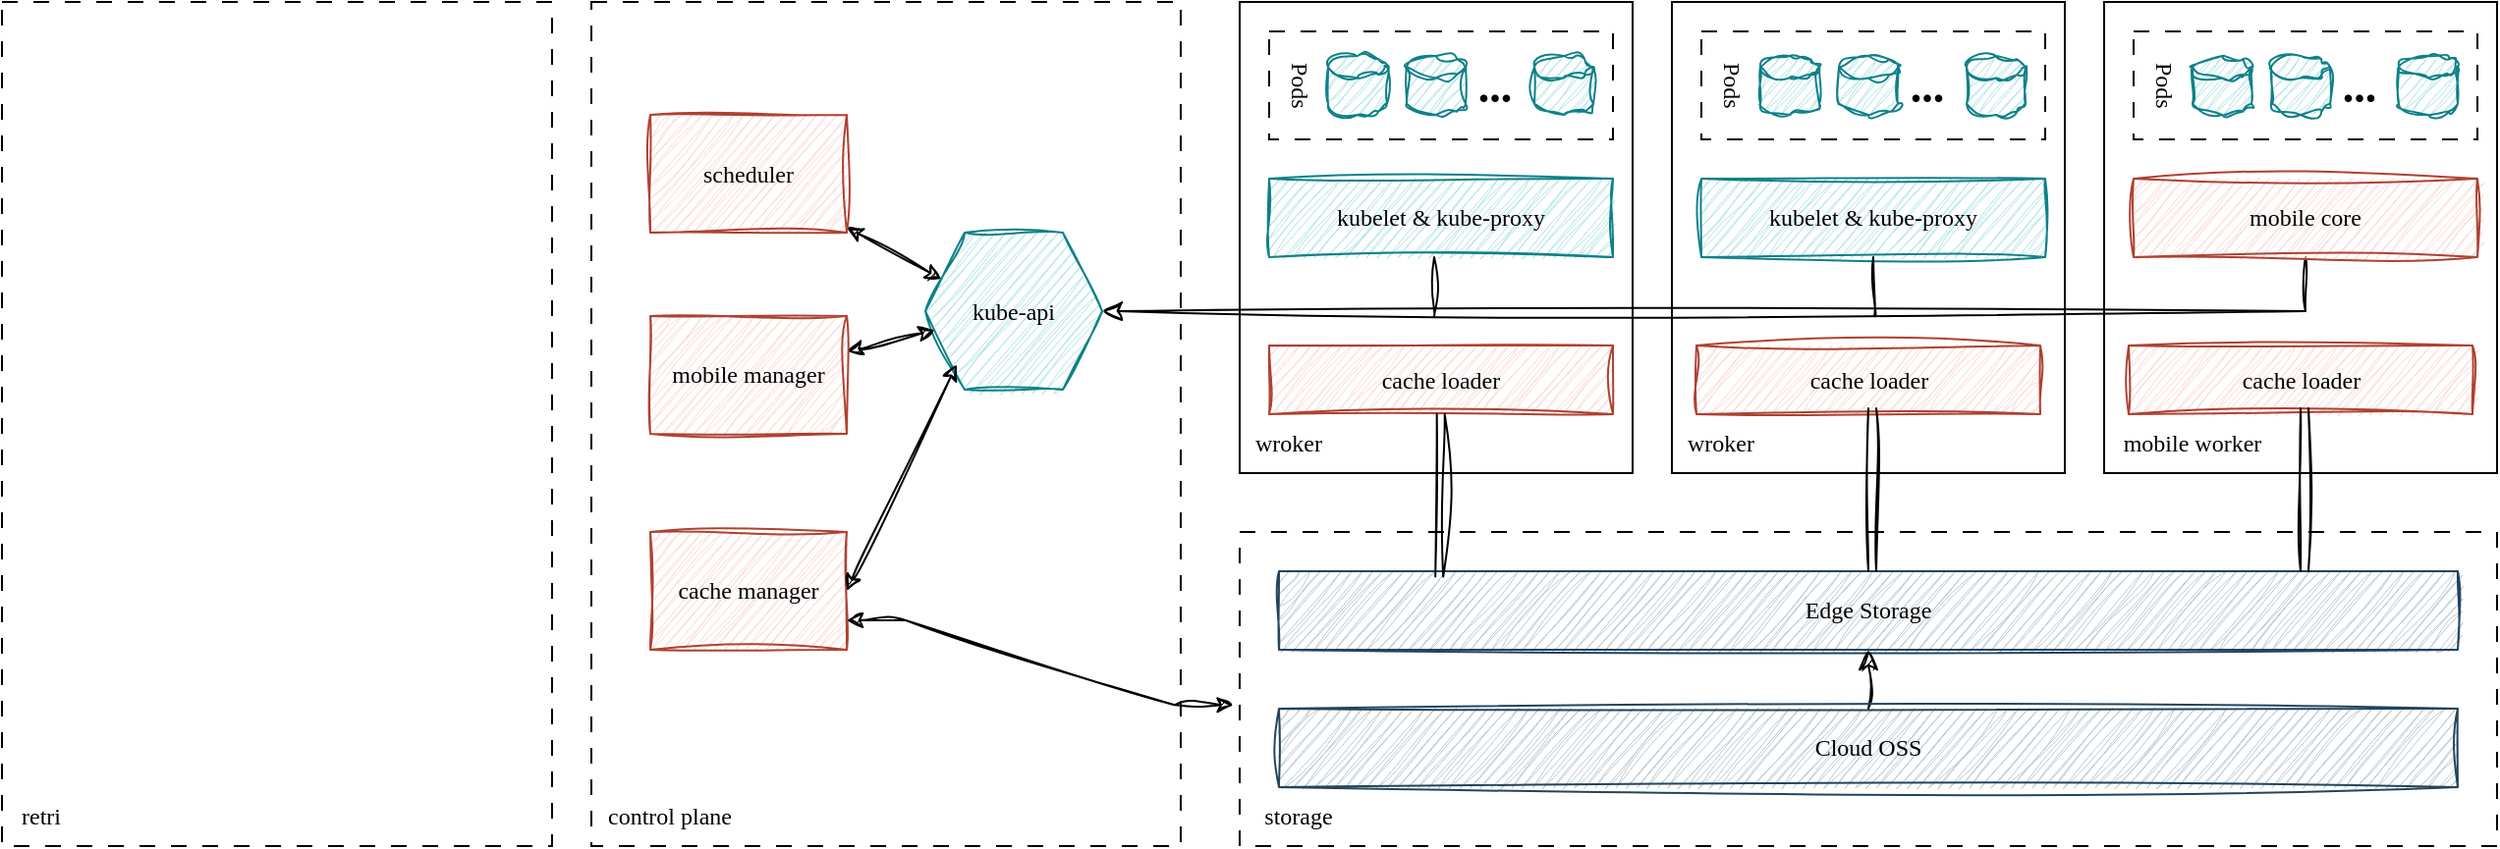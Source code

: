 <mxfile version="26.2.14">
  <diagram name="第 1 页" id="1RJ0WHH1Grk9KFzHiL9v">
    <mxGraphModel dx="1554" dy="882" grid="1" gridSize="10" guides="1" tooltips="1" connect="1" arrows="1" fold="1" page="1" pageScale="1" pageWidth="827" pageHeight="1169" math="0" shadow="0">
      <root>
        <mxCell id="0" />
        <mxCell id="1" parent="0" />
        <mxCell id="AqevQCCf0CBJSamrauh9-11" value="" style="rounded=0;whiteSpace=wrap;html=1;fillColor=none;fontFamily=Comic Sans MS;" vertex="1" parent="1">
          <mxGeometry x="790" y="450" width="200" height="240" as="geometry" />
        </mxCell>
        <mxCell id="AqevQCCf0CBJSamrauh9-20" value="" style="rounded=0;whiteSpace=wrap;html=1;fillColor=none;strokeColor=default;dashed=1;dashPattern=8 8;fontFamily=Comic Sans MS;" vertex="1" parent="1">
          <mxGeometry x="805" y="465" width="175" height="55" as="geometry" />
        </mxCell>
        <mxCell id="AqevQCCf0CBJSamrauh9-2" value="" style="rounded=0;whiteSpace=wrap;html=1;fillColor=none;strokeColor=default;dashed=1;dashPattern=8 8;fontFamily=Comic Sans MS;" vertex="1" parent="1">
          <mxGeometry x="160" y="450" width="280" height="430" as="geometry" />
        </mxCell>
        <mxCell id="AqevQCCf0CBJSamrauh9-4" value="retri" style="text;html=1;align=center;verticalAlign=middle;whiteSpace=wrap;rounded=0;fontFamily=Comic Sans MS;" vertex="1" parent="1">
          <mxGeometry x="160" y="850" width="40" height="30" as="geometry" />
        </mxCell>
        <mxCell id="AqevQCCf0CBJSamrauh9-5" value="" style="rounded=0;whiteSpace=wrap;html=1;fillColor=none;strokeColor=default;dashed=1;dashPattern=8 8;fontFamily=Comic Sans MS;" vertex="1" parent="1">
          <mxGeometry x="460" y="450" width="300" height="430" as="geometry" />
        </mxCell>
        <mxCell id="AqevQCCf0CBJSamrauh9-6" value="control plane" style="text;html=1;align=center;verticalAlign=middle;whiteSpace=wrap;rounded=0;fontFamily=Comic Sans MS;" vertex="1" parent="1">
          <mxGeometry x="460" y="850" width="80" height="30" as="geometry" />
        </mxCell>
        <mxCell id="AqevQCCf0CBJSamrauh9-8" value="" style="rounded=0;whiteSpace=wrap;html=1;fillColor=none;strokeColor=default;dashed=1;dashPattern=8 8;fontFamily=Comic Sans MS;" vertex="1" parent="1">
          <mxGeometry x="790" y="720" width="640" height="160" as="geometry" />
        </mxCell>
        <mxCell id="AqevQCCf0CBJSamrauh9-10" value="storage" style="text;html=1;align=center;verticalAlign=middle;whiteSpace=wrap;rounded=0;fontFamily=Comic Sans MS;" vertex="1" parent="1">
          <mxGeometry x="790" y="850" width="60" height="30" as="geometry" />
        </mxCell>
        <mxCell id="AqevQCCf0CBJSamrauh9-15" value="" style="shape=cylinder3;whiteSpace=wrap;html=1;boundedLbl=1;backgroundOutline=1;size=5.6;sketch=1;curveFitting=1;jiggle=2;fillColor=#b0e3e6;strokeColor=#0e8088;fontFamily=Comic Sans MS;" vertex="1" parent="1">
          <mxGeometry x="835" y="477.5" width="30" height="30" as="geometry" />
        </mxCell>
        <mxCell id="AqevQCCf0CBJSamrauh9-18" value="" style="shape=cylinder3;whiteSpace=wrap;html=1;boundedLbl=1;backgroundOutline=1;size=5.6;sketch=1;curveFitting=1;jiggle=2;fillColor=#b0e3e6;strokeColor=#0e8088;fontFamily=Comic Sans MS;" vertex="1" parent="1">
          <mxGeometry x="940" y="477.5" width="30" height="30" as="geometry" />
        </mxCell>
        <mxCell id="AqevQCCf0CBJSamrauh9-19" value="" style="shape=cylinder3;whiteSpace=wrap;html=1;boundedLbl=1;backgroundOutline=1;size=5.6;sketch=1;curveFitting=1;jiggle=2;fillColor=#b0e3e6;strokeColor=#0e8088;fontFamily=Comic Sans MS;" vertex="1" parent="1">
          <mxGeometry x="875" y="477.5" width="30" height="30" as="geometry" />
        </mxCell>
        <mxCell id="AqevQCCf0CBJSamrauh9-22" value="Pods" style="text;html=1;align=center;verticalAlign=middle;whiteSpace=wrap;rounded=0;direction=south;flipV=1;flipH=0;textDirection=vertical-lr;fontFamily=Comic Sans MS;" vertex="1" parent="1">
          <mxGeometry x="805" y="465" width="30" height="55" as="geometry" />
        </mxCell>
        <mxCell id="AqevQCCf0CBJSamrauh9-23" value="&lt;font style=&quot;font-size: 23px;&quot;&gt;&lt;b&gt;...&lt;/b&gt;&lt;/font&gt;" style="text;html=1;align=center;verticalAlign=middle;whiteSpace=wrap;rounded=0;fontFamily=Comic Sans MS;" vertex="1" parent="1">
          <mxGeometry x="890" y="477.5" width="60" height="30" as="geometry" />
        </mxCell>
        <mxCell id="AqevQCCf0CBJSamrauh9-24" value="wroker" style="text;html=1;align=center;verticalAlign=middle;whiteSpace=wrap;rounded=0;fontFamily=Comic Sans MS;" vertex="1" parent="1">
          <mxGeometry x="790" y="660" width="50" height="30" as="geometry" />
        </mxCell>
        <mxCell id="AqevQCCf0CBJSamrauh9-25" value="kubelet &amp;amp; kube-proxy" style="rounded=0;whiteSpace=wrap;html=1;sketch=1;curveFitting=1;jiggle=2;fillColor=#b0e3e6;strokeColor=#0e8088;fontFamily=Comic Sans MS;" vertex="1" parent="1">
          <mxGeometry x="805" y="540" width="175" height="40" as="geometry" />
        </mxCell>
        <mxCell id="AqevQCCf0CBJSamrauh9-27" style="edgeStyle=orthogonalEdgeStyle;rounded=0;orthogonalLoop=1;jettySize=auto;html=1;fontSize=12;startSize=8;endSize=8;sketch=1;curveFitting=1;jiggle=2;entryX=0.5;entryY=1;entryDx=0;entryDy=0;startArrow=classic;startFill=0;endArrow=none;fontFamily=Comic Sans MS;" edge="1" parent="1" source="AqevQCCf0CBJSamrauh9-26" target="AqevQCCf0CBJSamrauh9-45">
          <mxGeometry relative="1" as="geometry">
            <mxPoint x="1490" y="620" as="targetPoint" />
          </mxGeometry>
        </mxCell>
        <mxCell id="AqevQCCf0CBJSamrauh9-26" value="kube-api" style="shape=hexagon;perimeter=hexagonPerimeter2;whiteSpace=wrap;html=1;fixedSize=1;sketch=1;curveFitting=1;jiggle=2;fillColor=#b0e3e6;strokeColor=#0e8088;fontFamily=Comic Sans MS;" vertex="1" parent="1">
          <mxGeometry x="630" y="567.5" width="90" height="80" as="geometry" />
        </mxCell>
        <mxCell id="AqevQCCf0CBJSamrauh9-28" value="" style="rounded=0;whiteSpace=wrap;html=1;fillColor=none;fontFamily=Comic Sans MS;" vertex="1" parent="1">
          <mxGeometry x="1010" y="450" width="200" height="240" as="geometry" />
        </mxCell>
        <mxCell id="AqevQCCf0CBJSamrauh9-29" value="" style="rounded=0;whiteSpace=wrap;html=1;fillColor=none;strokeColor=default;dashed=1;dashPattern=8 8;fontFamily=Comic Sans MS;" vertex="1" parent="1">
          <mxGeometry x="1025" y="465" width="175" height="55" as="geometry" />
        </mxCell>
        <mxCell id="AqevQCCf0CBJSamrauh9-30" value="" style="shape=cylinder3;whiteSpace=wrap;html=1;boundedLbl=1;backgroundOutline=1;size=5.6;sketch=1;curveFitting=1;jiggle=2;fillColor=#b0e3e6;strokeColor=#0e8088;fontFamily=Comic Sans MS;" vertex="1" parent="1">
          <mxGeometry x="1055" y="477.5" width="30" height="30" as="geometry" />
        </mxCell>
        <mxCell id="AqevQCCf0CBJSamrauh9-31" value="" style="shape=cylinder3;whiteSpace=wrap;html=1;boundedLbl=1;backgroundOutline=1;size=5.6;sketch=1;curveFitting=1;jiggle=2;fillColor=#b0e3e6;strokeColor=#0e8088;fontFamily=Comic Sans MS;" vertex="1" parent="1">
          <mxGeometry x="1160" y="477.5" width="30" height="30" as="geometry" />
        </mxCell>
        <mxCell id="AqevQCCf0CBJSamrauh9-32" value="" style="shape=cylinder3;whiteSpace=wrap;html=1;boundedLbl=1;backgroundOutline=1;size=5.6;sketch=1;curveFitting=1;jiggle=2;fillColor=#b0e3e6;strokeColor=#0e8088;fontFamily=Comic Sans MS;" vertex="1" parent="1">
          <mxGeometry x="1095" y="477.5" width="30" height="30" as="geometry" />
        </mxCell>
        <mxCell id="AqevQCCf0CBJSamrauh9-33" value="Pods" style="text;html=1;align=center;verticalAlign=middle;whiteSpace=wrap;rounded=0;direction=south;flipV=1;flipH=0;textDirection=vertical-lr;fontFamily=Comic Sans MS;" vertex="1" parent="1">
          <mxGeometry x="1025" y="465" width="30" height="55" as="geometry" />
        </mxCell>
        <mxCell id="AqevQCCf0CBJSamrauh9-34" value="&lt;font style=&quot;font-size: 23px;&quot;&gt;&lt;b&gt;...&lt;/b&gt;&lt;/font&gt;" style="text;html=1;align=center;verticalAlign=middle;whiteSpace=wrap;rounded=0;fontFamily=Comic Sans MS;" vertex="1" parent="1">
          <mxGeometry x="1110" y="477.5" width="60" height="30" as="geometry" />
        </mxCell>
        <mxCell id="AqevQCCf0CBJSamrauh9-35" value="wroker" style="text;html=1;align=center;verticalAlign=middle;whiteSpace=wrap;rounded=0;fontFamily=Comic Sans MS;" vertex="1" parent="1">
          <mxGeometry x="1010" y="660" width="50" height="30" as="geometry" />
        </mxCell>
        <mxCell id="AqevQCCf0CBJSamrauh9-36" value="kubelet &amp;amp; kube-proxy" style="rounded=0;whiteSpace=wrap;html=1;sketch=1;curveFitting=1;jiggle=2;fillColor=#b0e3e6;strokeColor=#0e8088;fontFamily=Comic Sans MS;" vertex="1" parent="1">
          <mxGeometry x="1025" y="540" width="175" height="40" as="geometry" />
        </mxCell>
        <mxCell id="AqevQCCf0CBJSamrauh9-37" value="" style="rounded=0;whiteSpace=wrap;html=1;fillColor=none;strokeColor=light-dark(#000000, #f96c30);fontFamily=Comic Sans MS;" vertex="1" parent="1">
          <mxGeometry x="1230" y="450" width="200" height="240" as="geometry" />
        </mxCell>
        <mxCell id="AqevQCCf0CBJSamrauh9-38" value="" style="rounded=0;whiteSpace=wrap;html=1;fillColor=none;strokeColor=default;dashed=1;dashPattern=8 8;fontFamily=Comic Sans MS;" vertex="1" parent="1">
          <mxGeometry x="1245" y="465" width="175" height="55" as="geometry" />
        </mxCell>
        <mxCell id="AqevQCCf0CBJSamrauh9-39" value="" style="shape=cylinder3;whiteSpace=wrap;html=1;boundedLbl=1;backgroundOutline=1;size=5.6;sketch=1;curveFitting=1;jiggle=2;fillColor=#b0e3e6;strokeColor=#0e8088;fontFamily=Comic Sans MS;" vertex="1" parent="1">
          <mxGeometry x="1275" y="477.5" width="30" height="30" as="geometry" />
        </mxCell>
        <mxCell id="AqevQCCf0CBJSamrauh9-40" value="" style="shape=cylinder3;whiteSpace=wrap;html=1;boundedLbl=1;backgroundOutline=1;size=5.6;sketch=1;curveFitting=1;jiggle=2;fillColor=#b0e3e6;strokeColor=#0e8088;fontFamily=Comic Sans MS;" vertex="1" parent="1">
          <mxGeometry x="1380" y="477.5" width="30" height="30" as="geometry" />
        </mxCell>
        <mxCell id="AqevQCCf0CBJSamrauh9-41" value="" style="shape=cylinder3;whiteSpace=wrap;html=1;boundedLbl=1;backgroundOutline=1;size=5.6;sketch=1;curveFitting=1;jiggle=2;fillColor=#b0e3e6;strokeColor=#0e8088;fontFamily=Comic Sans MS;" vertex="1" parent="1">
          <mxGeometry x="1315" y="477.5" width="30" height="30" as="geometry" />
        </mxCell>
        <mxCell id="AqevQCCf0CBJSamrauh9-42" value="Pods" style="text;html=1;align=center;verticalAlign=middle;whiteSpace=wrap;rounded=0;direction=south;flipV=1;flipH=0;textDirection=vertical-lr;fontFamily=Comic Sans MS;" vertex="1" parent="1">
          <mxGeometry x="1245" y="465" width="30" height="55" as="geometry" />
        </mxCell>
        <mxCell id="AqevQCCf0CBJSamrauh9-43" value="&lt;font style=&quot;font-size: 23px;&quot;&gt;&lt;b&gt;...&lt;/b&gt;&lt;/font&gt;" style="text;html=1;align=center;verticalAlign=middle;whiteSpace=wrap;rounded=0;fontFamily=Comic Sans MS;" vertex="1" parent="1">
          <mxGeometry x="1330" y="477.5" width="60" height="30" as="geometry" />
        </mxCell>
        <mxCell id="AqevQCCf0CBJSamrauh9-44" value="mobile worker" style="text;html=1;align=center;verticalAlign=middle;whiteSpace=wrap;rounded=0;fontFamily=Comic Sans MS;" vertex="1" parent="1">
          <mxGeometry x="1230" y="660" width="90" height="30" as="geometry" />
        </mxCell>
        <mxCell id="AqevQCCf0CBJSamrauh9-45" value="mobile core" style="rounded=0;whiteSpace=wrap;html=1;sketch=1;curveFitting=1;jiggle=2;fillColor=#fad9d5;strokeColor=#ae4132;fontFamily=Comic Sans MS;" vertex="1" parent="1">
          <mxGeometry x="1245" y="540" width="175" height="40" as="geometry" />
        </mxCell>
        <mxCell id="AqevQCCf0CBJSamrauh9-46" value="" style="endArrow=none;html=1;rounded=0;fontSize=12;startSize=8;endSize=8;curved=1;entryX=0.5;entryY=1;entryDx=0;entryDy=0;sketch=1;curveFitting=1;jiggle=2;startFill=0;fontFamily=Comic Sans MS;" edge="1" parent="1" target="AqevQCCf0CBJSamrauh9-36">
          <mxGeometry width="50" height="50" relative="1" as="geometry">
            <mxPoint x="1113" y="610" as="sourcePoint" />
            <mxPoint x="870" y="650" as="targetPoint" />
          </mxGeometry>
        </mxCell>
        <mxCell id="AqevQCCf0CBJSamrauh9-47" value="" style="endArrow=none;html=1;rounded=0;fontSize=12;startSize=8;endSize=8;curved=1;entryX=0.5;entryY=1;entryDx=0;entryDy=0;sketch=1;curveFitting=1;jiggle=2;startFill=0;fontFamily=Comic Sans MS;" edge="1" parent="1">
          <mxGeometry width="50" height="50" relative="1" as="geometry">
            <mxPoint x="889" y="610" as="sourcePoint" />
            <mxPoint x="889" y="580" as="targetPoint" />
          </mxGeometry>
        </mxCell>
        <mxCell id="AqevQCCf0CBJSamrauh9-55" style="edgeStyle=none;curved=1;rounded=0;orthogonalLoop=1;jettySize=auto;html=1;entryX=0;entryY=0.25;entryDx=0;entryDy=0;fontSize=12;sketch=1;curveFitting=1;jiggle=2;startArrow=classic;startFill=1;fontFamily=Comic Sans MS;" edge="1" parent="1" source="AqevQCCf0CBJSamrauh9-49" target="AqevQCCf0CBJSamrauh9-26">
          <mxGeometry relative="1" as="geometry" />
        </mxCell>
        <mxCell id="AqevQCCf0CBJSamrauh9-49" value="scheduler" style="rounded=0;whiteSpace=wrap;html=1;sketch=1;curveFitting=1;jiggle=2;fillColor=#fad9d5;strokeColor=#ae4132;fontFamily=Comic Sans MS;" vertex="1" parent="1">
          <mxGeometry x="490" y="507.5" width="100" height="60" as="geometry" />
        </mxCell>
        <mxCell id="AqevQCCf0CBJSamrauh9-50" value="cache manager" style="rounded=0;whiteSpace=wrap;html=1;sketch=1;curveFitting=1;jiggle=2;fillColor=#fad9d5;strokeColor=#ae4132;fontFamily=Comic Sans MS;" vertex="1" parent="1">
          <mxGeometry x="490" y="720" width="100" height="60" as="geometry" />
        </mxCell>
        <mxCell id="AqevQCCf0CBJSamrauh9-56" style="edgeStyle=none;curved=1;rounded=0;orthogonalLoop=1;jettySize=auto;html=1;fontSize=12;sketch=1;curveFitting=1;jiggle=2;startArrow=classic;startFill=1;fontFamily=Comic Sans MS;" edge="1" parent="1" source="AqevQCCf0CBJSamrauh9-51" target="AqevQCCf0CBJSamrauh9-26">
          <mxGeometry relative="1" as="geometry" />
        </mxCell>
        <mxCell id="AqevQCCf0CBJSamrauh9-51" value="mobile manager" style="rounded=0;whiteSpace=wrap;html=1;sketch=1;curveFitting=1;jiggle=2;fillColor=#fad9d5;strokeColor=#ae4132;fontFamily=Comic Sans MS;" vertex="1" parent="1">
          <mxGeometry x="490" y="610" width="100" height="60" as="geometry" />
        </mxCell>
        <mxCell id="AqevQCCf0CBJSamrauh9-52" value="cache loader" style="rounded=0;whiteSpace=wrap;html=1;sketch=1;curveFitting=1;jiggle=2;fillColor=#fad9d5;strokeColor=#ae4132;fontFamily=Comic Sans MS;" vertex="1" parent="1">
          <mxGeometry x="805" y="625" width="175" height="35" as="geometry" />
        </mxCell>
        <mxCell id="AqevQCCf0CBJSamrauh9-53" value="cache loader" style="rounded=0;whiteSpace=wrap;html=1;sketch=1;curveFitting=1;jiggle=2;fillColor=#fad9d5;strokeColor=#ae4132;fontFamily=Comic Sans MS;" vertex="1" parent="1">
          <mxGeometry x="1242.5" y="625" width="175" height="35" as="geometry" />
        </mxCell>
        <mxCell id="AqevQCCf0CBJSamrauh9-54" value="cache loader" style="rounded=0;whiteSpace=wrap;html=1;sketch=1;curveFitting=1;jiggle=2;fillColor=#fad9d5;strokeColor=#ae4132;fontFamily=Comic Sans MS;" vertex="1" parent="1">
          <mxGeometry x="1022.5" y="625" width="175" height="35" as="geometry" />
        </mxCell>
        <mxCell id="AqevQCCf0CBJSamrauh9-57" style="edgeStyle=none;curved=1;rounded=0;orthogonalLoop=1;jettySize=auto;html=1;entryX=0.178;entryY=0.839;entryDx=0;entryDy=0;entryPerimeter=0;fontSize=12;exitX=1;exitY=0.5;exitDx=0;exitDy=0;sketch=1;curveFitting=1;jiggle=2;startArrow=classic;startFill=1;fontFamily=Comic Sans MS;" edge="1" parent="1" source="AqevQCCf0CBJSamrauh9-50" target="AqevQCCf0CBJSamrauh9-26">
          <mxGeometry relative="1" as="geometry" />
        </mxCell>
        <mxCell id="AqevQCCf0CBJSamrauh9-58" value="Edge Storage" style="rounded=0;whiteSpace=wrap;html=1;sketch=1;curveFitting=1;jiggle=2;fillColor=#bac8d3;strokeColor=#23445d;fontFamily=Comic Sans MS;" vertex="1" parent="1">
          <mxGeometry x="810" y="740" width="600" height="40" as="geometry" />
        </mxCell>
        <mxCell id="AqevQCCf0CBJSamrauh9-59" style="edgeStyle=none;curved=1;rounded=0;orthogonalLoop=1;jettySize=auto;html=1;entryX=0.136;entryY=0.068;entryDx=0;entryDy=0;entryPerimeter=0;fontSize=12;sketch=1;curveFitting=1;jiggle=2;endArrow=classic;startFill=1;startArrow=classic;endFill=1;shape=link;fontFamily=Comic Sans MS;" edge="1" parent="1" source="AqevQCCf0CBJSamrauh9-52" target="AqevQCCf0CBJSamrauh9-58">
          <mxGeometry relative="1" as="geometry" />
        </mxCell>
        <mxCell id="AqevQCCf0CBJSamrauh9-60" style="edgeStyle=none;curved=1;rounded=0;orthogonalLoop=1;jettySize=auto;html=1;entryX=0.136;entryY=0.068;entryDx=0;entryDy=0;entryPerimeter=0;fontSize=12;sketch=1;curveFitting=1;jiggle=2;endArrow=classic;startFill=1;startArrow=classic;endFill=1;shape=link;fontFamily=Comic Sans MS;" edge="1" parent="1">
          <mxGeometry relative="1" as="geometry">
            <mxPoint x="1112" y="657" as="sourcePoint" />
            <mxPoint x="1112" y="740" as="targetPoint" />
          </mxGeometry>
        </mxCell>
        <mxCell id="AqevQCCf0CBJSamrauh9-61" style="edgeStyle=none;curved=1;rounded=0;orthogonalLoop=1;jettySize=auto;html=1;entryX=0.136;entryY=0.068;entryDx=0;entryDy=0;entryPerimeter=0;fontSize=12;sketch=1;curveFitting=1;jiggle=2;endArrow=classic;startFill=1;startArrow=classic;endFill=1;shape=link;fontFamily=Comic Sans MS;" edge="1" parent="1">
          <mxGeometry relative="1" as="geometry">
            <mxPoint x="1332" y="657" as="sourcePoint" />
            <mxPoint x="1332" y="740" as="targetPoint" />
          </mxGeometry>
        </mxCell>
        <mxCell id="AqevQCCf0CBJSamrauh9-63" style="edgeStyle=none;curved=1;rounded=0;orthogonalLoop=1;jettySize=auto;html=1;entryX=0.5;entryY=1;entryDx=0;entryDy=0;fontSize=12;startSize=8;endSize=8;sketch=1;curveFitting=1;jiggle=2;fontFamily=Comic Sans MS;" edge="1" parent="1" source="AqevQCCf0CBJSamrauh9-62" target="AqevQCCf0CBJSamrauh9-58">
          <mxGeometry relative="1" as="geometry" />
        </mxCell>
        <mxCell id="AqevQCCf0CBJSamrauh9-62" value="Cloud OSS" style="rounded=0;whiteSpace=wrap;html=1;sketch=1;curveFitting=1;jiggle=2;fillColor=#bac8d3;strokeColor=#23445d;fontFamily=Comic Sans MS;" vertex="1" parent="1">
          <mxGeometry x="810" y="810" width="600" height="40" as="geometry" />
        </mxCell>
        <mxCell id="AqevQCCf0CBJSamrauh9-67" value="" style="endArrow=classic;startArrow=classic;html=1;rounded=0;fontSize=12;exitX=1;exitY=0.75;exitDx=0;exitDy=0;entryX=-0.005;entryY=0.551;entryDx=0;entryDy=0;entryPerimeter=0;sketch=1;curveFitting=1;jiggle=2;edgeStyle=entityRelationEdgeStyle;fontFamily=Comic Sans MS;" edge="1" parent="1" source="AqevQCCf0CBJSamrauh9-50" target="AqevQCCf0CBJSamrauh9-8">
          <mxGeometry width="50" height="50" relative="1" as="geometry">
            <mxPoint x="670" y="820" as="sourcePoint" />
            <mxPoint x="720" y="770" as="targetPoint" />
          </mxGeometry>
        </mxCell>
      </root>
    </mxGraphModel>
  </diagram>
</mxfile>
